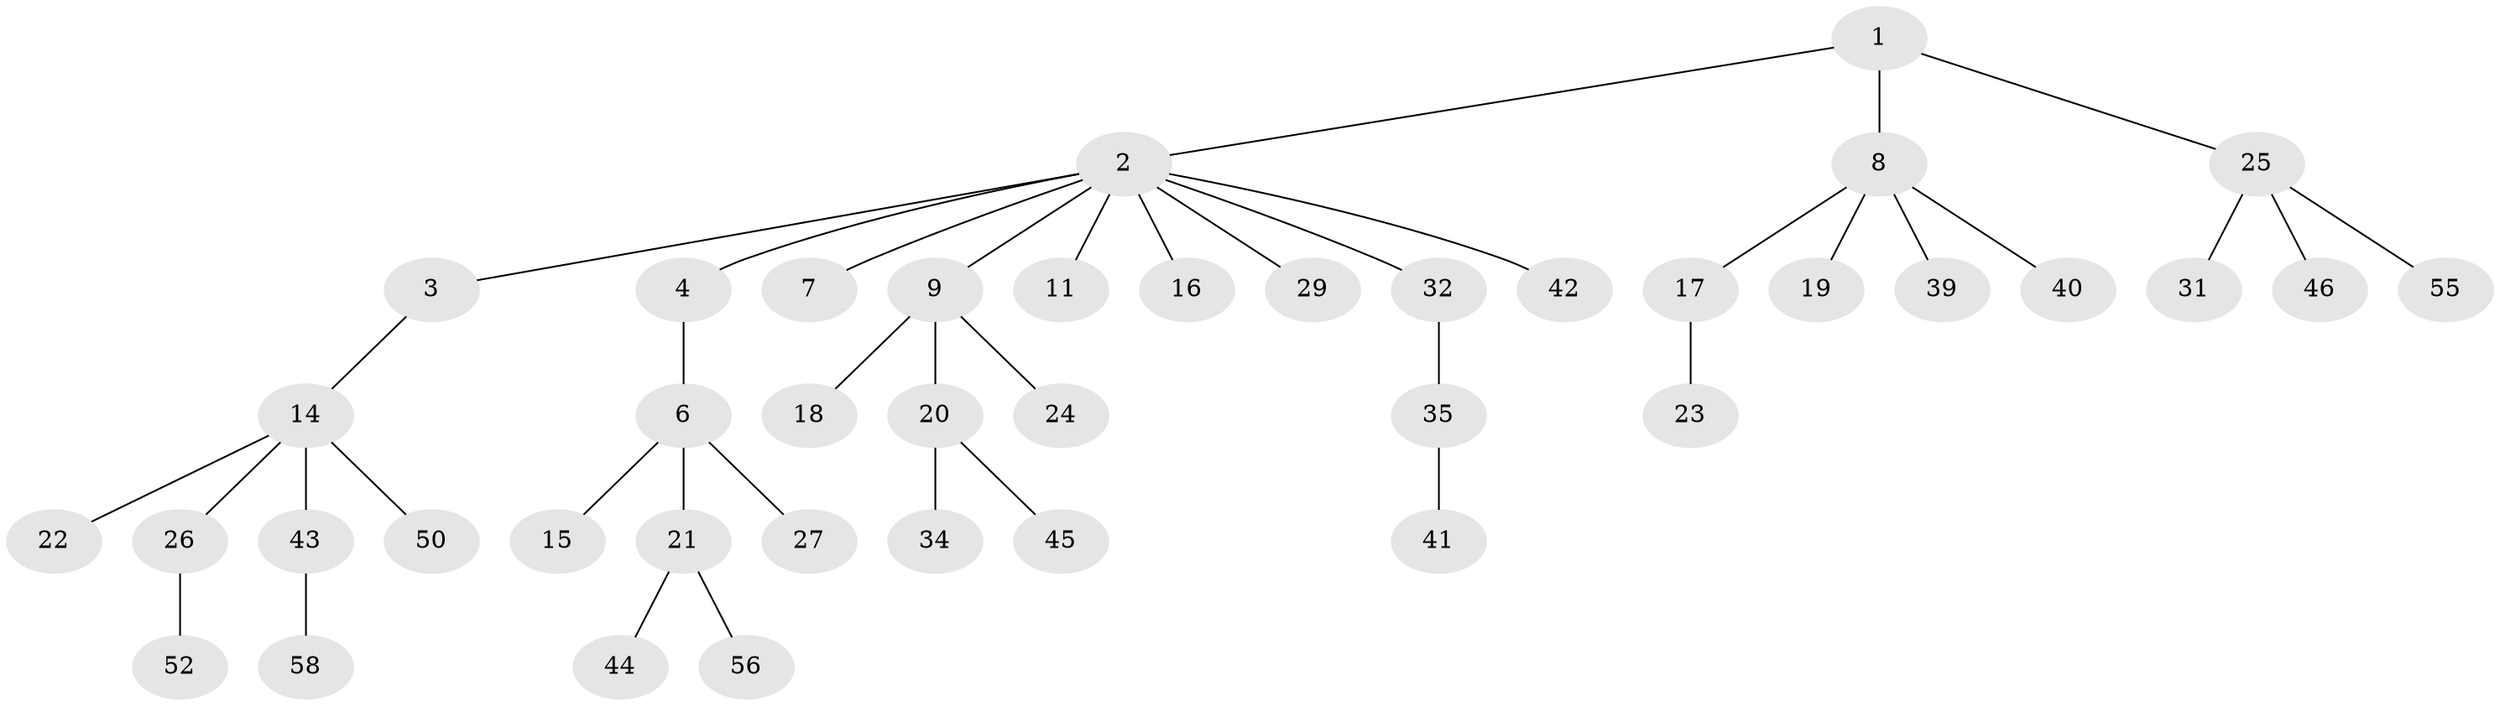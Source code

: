 // original degree distribution, {3: 0.11864406779661017, 7: 0.01694915254237288, 2: 0.2711864406779661, 5: 0.05084745762711865, 4: 0.05084745762711865, 1: 0.4915254237288136}
// Generated by graph-tools (version 1.1) at 2025/42/03/06/25 10:42:02]
// undirected, 41 vertices, 40 edges
graph export_dot {
graph [start="1"]
  node [color=gray90,style=filled];
  1;
  2 [super="+5"];
  3;
  4 [super="+59"];
  6 [super="+12"];
  7;
  8 [super="+10"];
  9 [super="+13"];
  11;
  14 [super="+30"];
  15;
  16 [super="+48"];
  17 [super="+37"];
  18 [super="+47"];
  19;
  20 [super="+28"];
  21 [super="+36"];
  22 [super="+49"];
  23;
  24;
  25 [super="+33"];
  26 [super="+54"];
  27;
  29;
  31;
  32;
  34;
  35 [super="+38"];
  39 [super="+51"];
  40;
  41;
  42;
  43 [super="+57"];
  44 [super="+53"];
  45;
  46;
  50;
  52;
  55;
  56;
  58;
  1 -- 2;
  1 -- 8;
  1 -- 25;
  2 -- 3;
  2 -- 4;
  2 -- 9;
  2 -- 16;
  2 -- 29;
  2 -- 32;
  2 -- 7;
  2 -- 42;
  2 -- 11;
  3 -- 14;
  4 -- 6;
  6 -- 15;
  6 -- 27;
  6 -- 21;
  8 -- 17;
  8 -- 19;
  8 -- 39;
  8 -- 40;
  9 -- 24;
  9 -- 18;
  9 -- 20;
  14 -- 22;
  14 -- 26;
  14 -- 43;
  14 -- 50;
  17 -- 23;
  20 -- 34;
  20 -- 45;
  21 -- 44;
  21 -- 56;
  25 -- 31;
  25 -- 55;
  25 -- 46;
  26 -- 52;
  32 -- 35;
  35 -- 41;
  43 -- 58;
}
